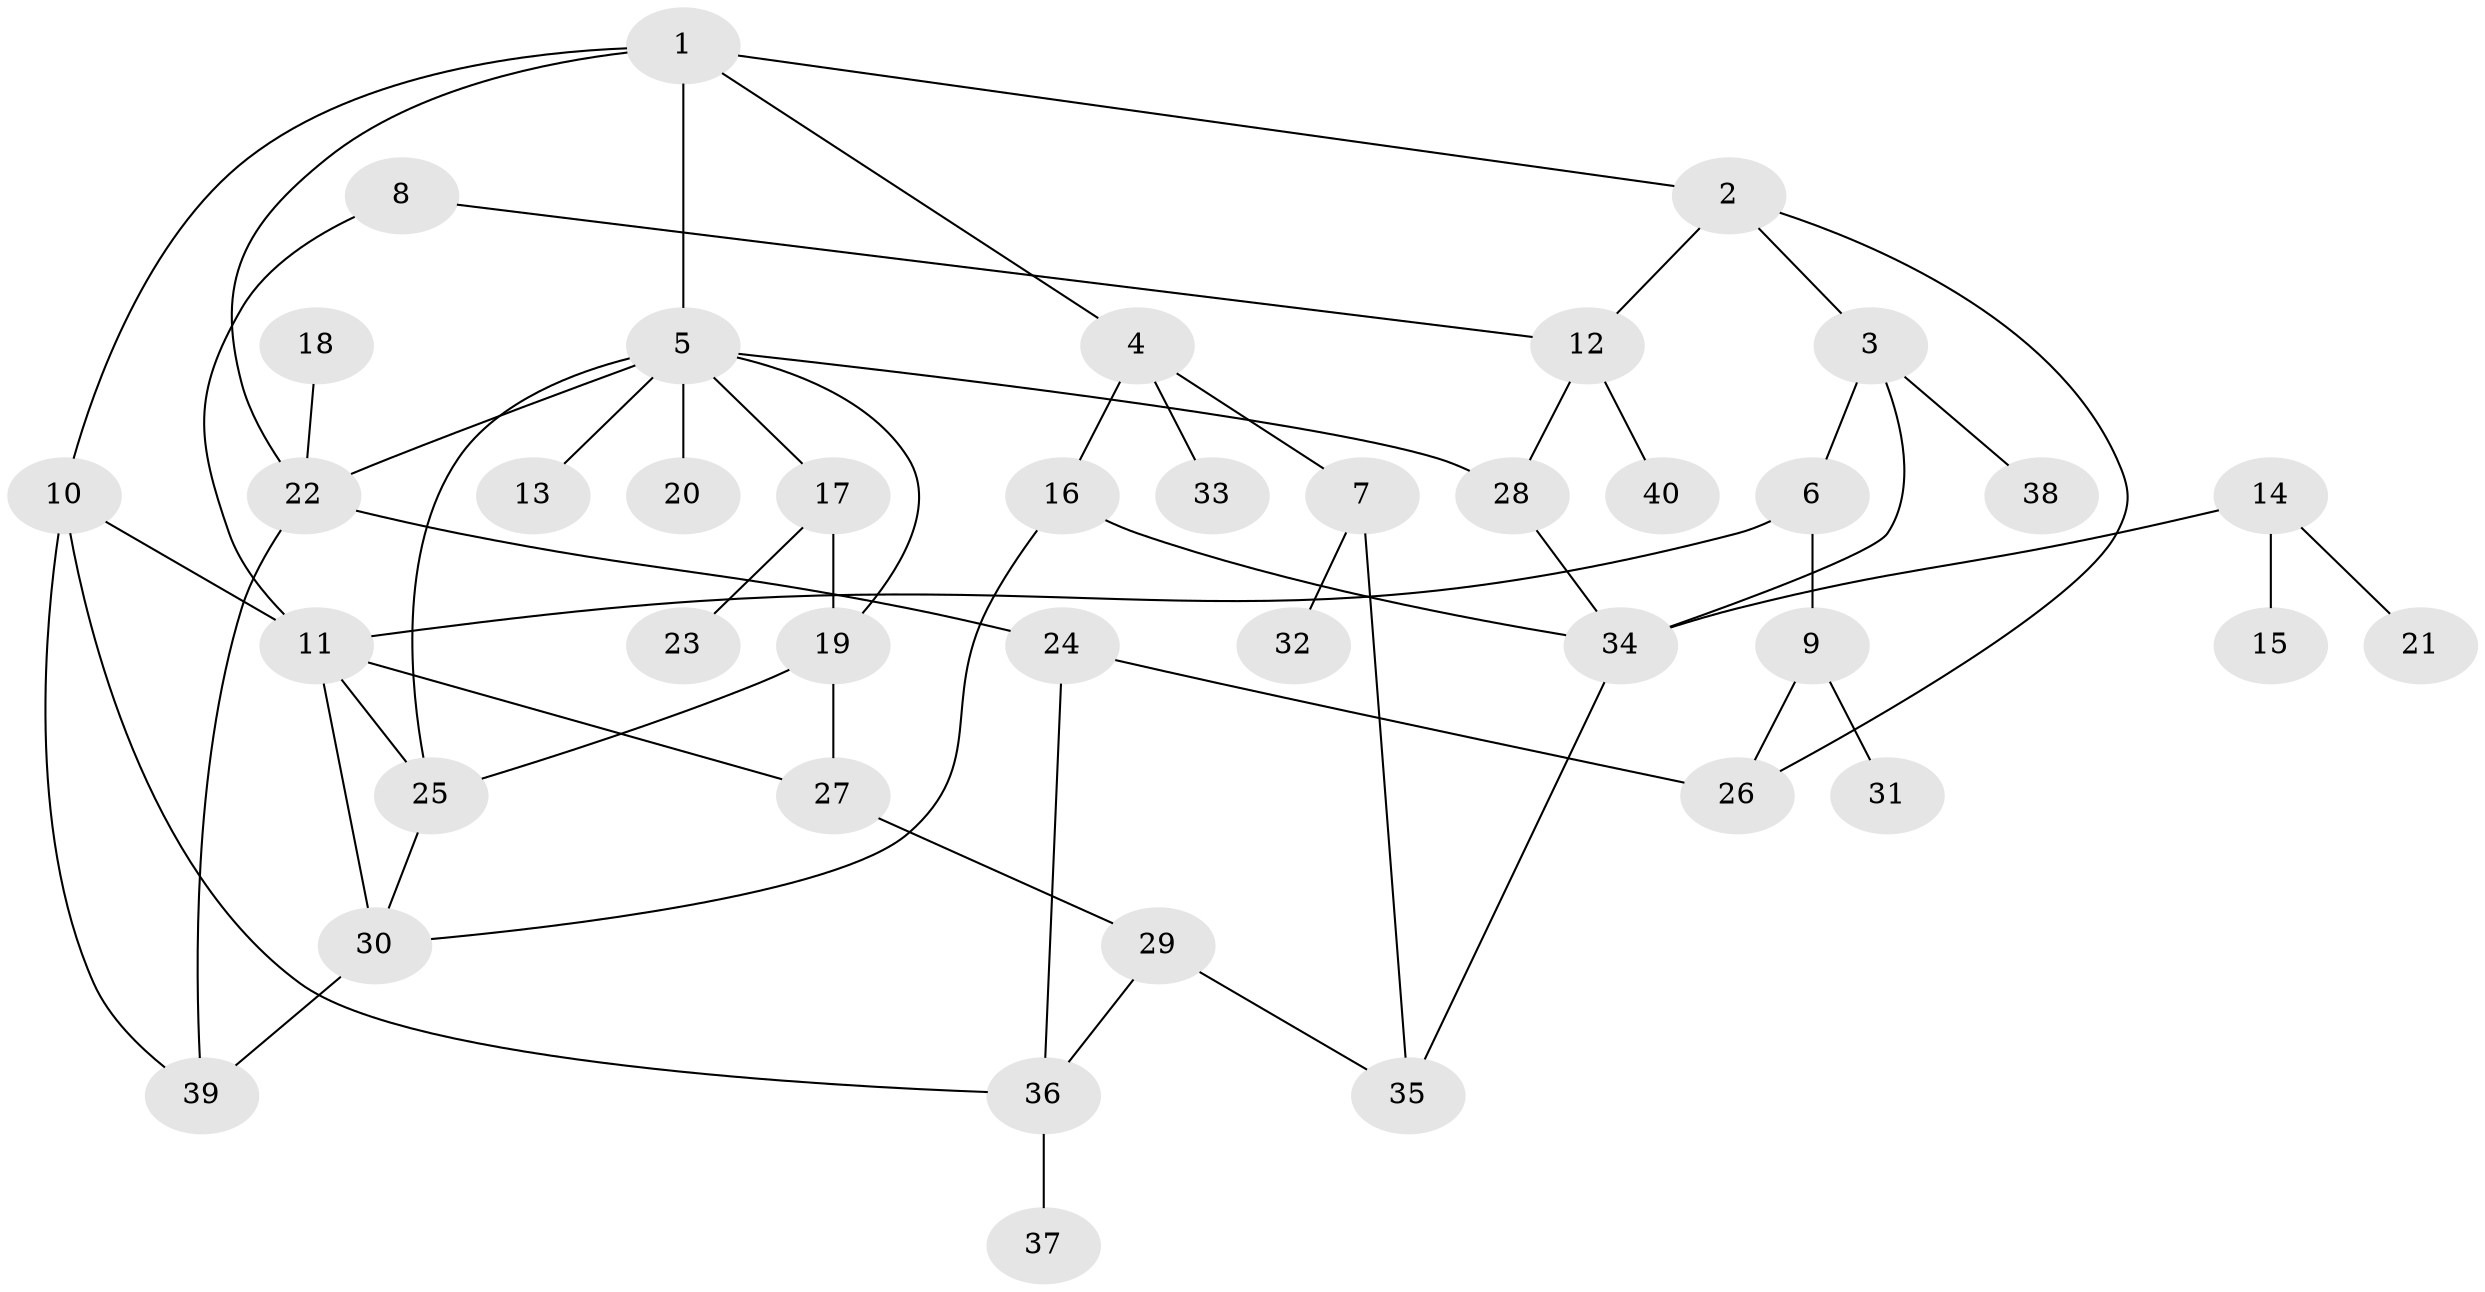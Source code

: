 // original degree distribution, {3: 0.3333333333333333, 5: 0.017543859649122806, 4: 0.17543859649122806, 9: 0.017543859649122806, 1: 0.22807017543859648, 2: 0.21052631578947367, 6: 0.017543859649122806}
// Generated by graph-tools (version 1.1) at 2025/35/03/04/25 23:35:59]
// undirected, 40 vertices, 59 edges
graph export_dot {
  node [color=gray90,style=filled];
  1;
  2;
  3;
  4;
  5;
  6;
  7;
  8;
  9;
  10;
  11;
  12;
  13;
  14;
  15;
  16;
  17;
  18;
  19;
  20;
  21;
  22;
  23;
  24;
  25;
  26;
  27;
  28;
  29;
  30;
  31;
  32;
  33;
  34;
  35;
  36;
  37;
  38;
  39;
  40;
  1 -- 2 [weight=1.0];
  1 -- 4 [weight=1.0];
  1 -- 5 [weight=1.0];
  1 -- 10 [weight=1.0];
  1 -- 22 [weight=1.0];
  2 -- 3 [weight=1.0];
  2 -- 12 [weight=1.0];
  2 -- 26 [weight=1.0];
  3 -- 6 [weight=1.0];
  3 -- 34 [weight=1.0];
  3 -- 38 [weight=1.0];
  4 -- 7 [weight=1.0];
  4 -- 16 [weight=1.0];
  4 -- 33 [weight=1.0];
  5 -- 13 [weight=1.0];
  5 -- 17 [weight=1.0];
  5 -- 19 [weight=1.0];
  5 -- 20 [weight=1.0];
  5 -- 22 [weight=1.0];
  5 -- 25 [weight=1.0];
  5 -- 28 [weight=1.0];
  6 -- 9 [weight=1.0];
  6 -- 11 [weight=1.0];
  7 -- 32 [weight=1.0];
  7 -- 35 [weight=1.0];
  8 -- 11 [weight=1.0];
  8 -- 12 [weight=1.0];
  9 -- 26 [weight=1.0];
  9 -- 31 [weight=1.0];
  10 -- 11 [weight=1.0];
  10 -- 36 [weight=1.0];
  10 -- 39 [weight=1.0];
  11 -- 25 [weight=1.0];
  11 -- 27 [weight=1.0];
  11 -- 30 [weight=1.0];
  12 -- 28 [weight=1.0];
  12 -- 40 [weight=1.0];
  14 -- 15 [weight=1.0];
  14 -- 21 [weight=1.0];
  14 -- 34 [weight=2.0];
  16 -- 30 [weight=1.0];
  16 -- 34 [weight=1.0];
  17 -- 19 [weight=1.0];
  17 -- 23 [weight=1.0];
  18 -- 22 [weight=1.0];
  19 -- 25 [weight=1.0];
  19 -- 27 [weight=1.0];
  22 -- 24 [weight=1.0];
  22 -- 39 [weight=1.0];
  24 -- 26 [weight=1.0];
  24 -- 36 [weight=1.0];
  25 -- 30 [weight=1.0];
  27 -- 29 [weight=1.0];
  28 -- 34 [weight=1.0];
  29 -- 35 [weight=1.0];
  29 -- 36 [weight=1.0];
  30 -- 39 [weight=1.0];
  34 -- 35 [weight=1.0];
  36 -- 37 [weight=1.0];
}
